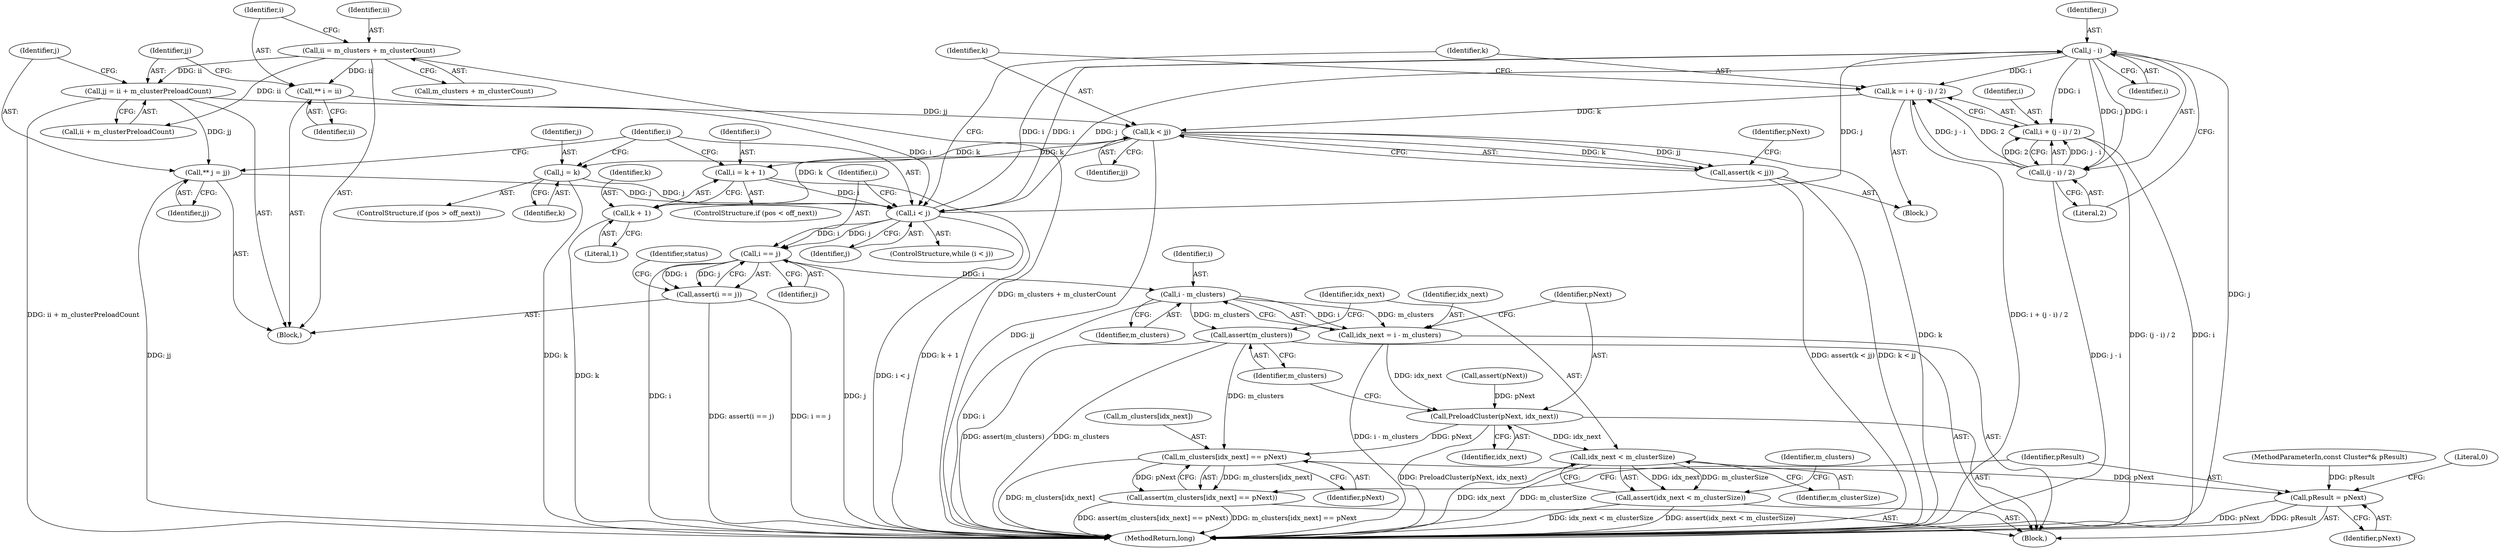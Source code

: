 digraph "1_Android_cc274e2abe8b2a6698a5c47d8aa4bb45f1f9538d_8@pointer" {
"1000543" [label="(Call,j - i)"];
"1000534" [label="(Call,i < j)"];
"1000574" [label="(Call,i = k + 1)"];
"1000548" [label="(Call,k < jj)"];
"1000538" [label="(Call,k = i + (j - i) / 2)"];
"1000543" [label="(Call,j - i)"];
"1000542" [label="(Call,(j - i) / 2)"];
"1000524" [label="(Call,jj = ii + m_clusterPreloadCount)"];
"1000515" [label="(Call,ii = m_clusters + m_clusterCount)"];
"1000521" [label="(Call,** i = ii)"];
"1000530" [label="(Call,** j = jj)"];
"1000584" [label="(Call,j = k)"];
"1000547" [label="(Call,assert(k < jj))"];
"1000576" [label="(Call,k + 1)"];
"1000540" [label="(Call,i + (j - i) / 2)"];
"1000595" [label="(Call,i == j)"];
"1000594" [label="(Call,assert(i == j))"];
"1000637" [label="(Call,i - m_clusters)"];
"1000635" [label="(Call,idx_next = i - m_clusters)"];
"1000640" [label="(Call,PreloadCluster(pNext, idx_next))"];
"1000646" [label="(Call,idx_next < m_clusterSize)"];
"1000645" [label="(Call,assert(idx_next < m_clusterSize))"];
"1000650" [label="(Call,m_clusters[idx_next] == pNext)"];
"1000649" [label="(Call,assert(m_clusters[idx_next] == pNext))"];
"1000655" [label="(Call,pResult = pNext)"];
"1000643" [label="(Call,assert(m_clusters))"];
"1000547" [label="(Call,assert(k < jj))"];
"1000647" [label="(Identifier,idx_next)"];
"1000639" [label="(Identifier,m_clusters)"];
"1000651" [label="(Call,m_clusters[idx_next])"];
"1000650" [label="(Call,m_clusters[idx_next] == pNext)"];
"1000646" [label="(Call,idx_next < m_clusterSize)"];
"1000597" [label="(Identifier,j)"];
"1000153" [label="(MethodParameterIn,const Cluster*& pResult)"];
"1000584" [label="(Call,j = k)"];
"1000544" [label="(Identifier,j)"];
"1000641" [label="(Identifier,pNext)"];
"1000541" [label="(Identifier,i)"];
"1000517" [label="(Call,m_clusters + m_clusterCount)"];
"1000640" [label="(Call,PreloadCluster(pNext, idx_next))"];
"1000656" [label="(Identifier,pResult)"];
"1000574" [label="(Call,i = k + 1)"];
"1000545" [label="(Identifier,i)"];
"1000516" [label="(Identifier,ii)"];
"1000542" [label="(Call,(j - i) / 2)"];
"1000535" [label="(Identifier,i)"];
"1000522" [label="(Identifier,i)"];
"1000552" [label="(Identifier,pNext)"];
"1000525" [label="(Identifier,jj)"];
"1000636" [label="(Identifier,idx_next)"];
"1000649" [label="(Call,assert(m_clusters[idx_next] == pNext))"];
"1000536" [label="(Identifier,j)"];
"1000659" [label="(Literal,0)"];
"1000645" [label="(Call,assert(idx_next < m_clusterSize))"];
"1000585" [label="(Identifier,j)"];
"1000543" [label="(Call,j - i)"];
"1000657" [label="(Identifier,pNext)"];
"1000515" [label="(Call,ii = m_clusters + m_clusterCount)"];
"1000532" [label="(Identifier,jj)"];
"1000539" [label="(Identifier,k)"];
"1000550" [label="(Identifier,jj)"];
"1000580" [label="(ControlStructure,if (pos > off_next))"];
"1000642" [label="(Identifier,idx_next)"];
"1000575" [label="(Identifier,i)"];
"1000546" [label="(Literal,2)"];
"1000624" [label="(Block,)"];
"1000644" [label="(Identifier,m_clusters)"];
"1000577" [label="(Identifier,k)"];
"1000524" [label="(Call,jj = ii + m_clusterPreloadCount)"];
"1000156" [label="(Block,)"];
"1000632" [label="(Call,assert(pNext))"];
"1000548" [label="(Call,k < jj)"];
"1000586" [label="(Identifier,k)"];
"1000655" [label="(Call,pResult = pNext)"];
"1000533" [label="(ControlStructure,while (i < j))"];
"1000531" [label="(Identifier,j)"];
"1000648" [label="(Identifier,m_clusterSize)"];
"1000652" [label="(Identifier,m_clusters)"];
"1000526" [label="(Call,ii + m_clusterPreloadCount)"];
"1000538" [label="(Call,k = i + (j - i) / 2)"];
"1000578" [label="(Literal,1)"];
"1000596" [label="(Identifier,i)"];
"1000537" [label="(Block,)"];
"1000635" [label="(Call,idx_next = i - m_clusters)"];
"1000654" [label="(Identifier,pNext)"];
"1000540" [label="(Call,i + (j - i) / 2)"];
"1000905" [label="(MethodReturn,long)"];
"1000549" [label="(Identifier,k)"];
"1000534" [label="(Call,i < j)"];
"1000576" [label="(Call,k + 1)"];
"1000530" [label="(Call,** j = jj)"];
"1000523" [label="(Identifier,ii)"];
"1000595" [label="(Call,i == j)"];
"1000601" [label="(Identifier,status)"];
"1000594" [label="(Call,assert(i == j))"];
"1000638" [label="(Identifier,i)"];
"1000643" [label="(Call,assert(m_clusters))"];
"1000521" [label="(Call,** i = ii)"];
"1000570" [label="(ControlStructure,if (pos < off_next))"];
"1000637" [label="(Call,i - m_clusters)"];
"1000543" -> "1000542"  [label="AST: "];
"1000543" -> "1000545"  [label="CFG: "];
"1000544" -> "1000543"  [label="AST: "];
"1000545" -> "1000543"  [label="AST: "];
"1000546" -> "1000543"  [label="CFG: "];
"1000543" -> "1000905"  [label="DDG: j"];
"1000543" -> "1000534"  [label="DDG: i"];
"1000543" -> "1000534"  [label="DDG: j"];
"1000543" -> "1000538"  [label="DDG: i"];
"1000543" -> "1000540"  [label="DDG: i"];
"1000543" -> "1000542"  [label="DDG: j"];
"1000543" -> "1000542"  [label="DDG: i"];
"1000534" -> "1000543"  [label="DDG: j"];
"1000534" -> "1000543"  [label="DDG: i"];
"1000534" -> "1000533"  [label="AST: "];
"1000534" -> "1000536"  [label="CFG: "];
"1000535" -> "1000534"  [label="AST: "];
"1000536" -> "1000534"  [label="AST: "];
"1000539" -> "1000534"  [label="CFG: "];
"1000596" -> "1000534"  [label="CFG: "];
"1000534" -> "1000905"  [label="DDG: i < j"];
"1000574" -> "1000534"  [label="DDG: i"];
"1000521" -> "1000534"  [label="DDG: i"];
"1000530" -> "1000534"  [label="DDG: j"];
"1000584" -> "1000534"  [label="DDG: j"];
"1000534" -> "1000595"  [label="DDG: i"];
"1000534" -> "1000595"  [label="DDG: j"];
"1000574" -> "1000570"  [label="AST: "];
"1000574" -> "1000576"  [label="CFG: "];
"1000575" -> "1000574"  [label="AST: "];
"1000576" -> "1000574"  [label="AST: "];
"1000535" -> "1000574"  [label="CFG: "];
"1000574" -> "1000905"  [label="DDG: k + 1"];
"1000548" -> "1000574"  [label="DDG: k"];
"1000548" -> "1000547"  [label="AST: "];
"1000548" -> "1000550"  [label="CFG: "];
"1000549" -> "1000548"  [label="AST: "];
"1000550" -> "1000548"  [label="AST: "];
"1000547" -> "1000548"  [label="CFG: "];
"1000548" -> "1000905"  [label="DDG: jj"];
"1000548" -> "1000905"  [label="DDG: k"];
"1000548" -> "1000547"  [label="DDG: k"];
"1000548" -> "1000547"  [label="DDG: jj"];
"1000538" -> "1000548"  [label="DDG: k"];
"1000524" -> "1000548"  [label="DDG: jj"];
"1000548" -> "1000576"  [label="DDG: k"];
"1000548" -> "1000584"  [label="DDG: k"];
"1000538" -> "1000537"  [label="AST: "];
"1000538" -> "1000540"  [label="CFG: "];
"1000539" -> "1000538"  [label="AST: "];
"1000540" -> "1000538"  [label="AST: "];
"1000549" -> "1000538"  [label="CFG: "];
"1000538" -> "1000905"  [label="DDG: i + (j - i) / 2"];
"1000542" -> "1000538"  [label="DDG: j - i"];
"1000542" -> "1000538"  [label="DDG: 2"];
"1000542" -> "1000540"  [label="AST: "];
"1000542" -> "1000546"  [label="CFG: "];
"1000546" -> "1000542"  [label="AST: "];
"1000540" -> "1000542"  [label="CFG: "];
"1000542" -> "1000905"  [label="DDG: j - i"];
"1000542" -> "1000540"  [label="DDG: j - i"];
"1000542" -> "1000540"  [label="DDG: 2"];
"1000524" -> "1000156"  [label="AST: "];
"1000524" -> "1000526"  [label="CFG: "];
"1000525" -> "1000524"  [label="AST: "];
"1000526" -> "1000524"  [label="AST: "];
"1000531" -> "1000524"  [label="CFG: "];
"1000524" -> "1000905"  [label="DDG: ii + m_clusterPreloadCount"];
"1000515" -> "1000524"  [label="DDG: ii"];
"1000524" -> "1000530"  [label="DDG: jj"];
"1000515" -> "1000156"  [label="AST: "];
"1000515" -> "1000517"  [label="CFG: "];
"1000516" -> "1000515"  [label="AST: "];
"1000517" -> "1000515"  [label="AST: "];
"1000522" -> "1000515"  [label="CFG: "];
"1000515" -> "1000905"  [label="DDG: m_clusters + m_clusterCount"];
"1000515" -> "1000521"  [label="DDG: ii"];
"1000515" -> "1000526"  [label="DDG: ii"];
"1000521" -> "1000156"  [label="AST: "];
"1000521" -> "1000523"  [label="CFG: "];
"1000522" -> "1000521"  [label="AST: "];
"1000523" -> "1000521"  [label="AST: "];
"1000525" -> "1000521"  [label="CFG: "];
"1000530" -> "1000156"  [label="AST: "];
"1000530" -> "1000532"  [label="CFG: "];
"1000531" -> "1000530"  [label="AST: "];
"1000532" -> "1000530"  [label="AST: "];
"1000535" -> "1000530"  [label="CFG: "];
"1000530" -> "1000905"  [label="DDG: jj"];
"1000584" -> "1000580"  [label="AST: "];
"1000584" -> "1000586"  [label="CFG: "];
"1000585" -> "1000584"  [label="AST: "];
"1000586" -> "1000584"  [label="AST: "];
"1000535" -> "1000584"  [label="CFG: "];
"1000584" -> "1000905"  [label="DDG: k"];
"1000547" -> "1000537"  [label="AST: "];
"1000552" -> "1000547"  [label="CFG: "];
"1000547" -> "1000905"  [label="DDG: k < jj"];
"1000547" -> "1000905"  [label="DDG: assert(k < jj)"];
"1000576" -> "1000578"  [label="CFG: "];
"1000577" -> "1000576"  [label="AST: "];
"1000578" -> "1000576"  [label="AST: "];
"1000576" -> "1000905"  [label="DDG: k"];
"1000541" -> "1000540"  [label="AST: "];
"1000540" -> "1000905"  [label="DDG: (j - i) / 2"];
"1000540" -> "1000905"  [label="DDG: i"];
"1000595" -> "1000594"  [label="AST: "];
"1000595" -> "1000597"  [label="CFG: "];
"1000596" -> "1000595"  [label="AST: "];
"1000597" -> "1000595"  [label="AST: "];
"1000594" -> "1000595"  [label="CFG: "];
"1000595" -> "1000905"  [label="DDG: j"];
"1000595" -> "1000905"  [label="DDG: i"];
"1000595" -> "1000594"  [label="DDG: i"];
"1000595" -> "1000594"  [label="DDG: j"];
"1000595" -> "1000637"  [label="DDG: i"];
"1000594" -> "1000156"  [label="AST: "];
"1000601" -> "1000594"  [label="CFG: "];
"1000594" -> "1000905"  [label="DDG: i == j"];
"1000594" -> "1000905"  [label="DDG: assert(i == j)"];
"1000637" -> "1000635"  [label="AST: "];
"1000637" -> "1000639"  [label="CFG: "];
"1000638" -> "1000637"  [label="AST: "];
"1000639" -> "1000637"  [label="AST: "];
"1000635" -> "1000637"  [label="CFG: "];
"1000637" -> "1000905"  [label="DDG: i"];
"1000637" -> "1000635"  [label="DDG: i"];
"1000637" -> "1000635"  [label="DDG: m_clusters"];
"1000637" -> "1000643"  [label="DDG: m_clusters"];
"1000635" -> "1000624"  [label="AST: "];
"1000636" -> "1000635"  [label="AST: "];
"1000641" -> "1000635"  [label="CFG: "];
"1000635" -> "1000905"  [label="DDG: i - m_clusters"];
"1000635" -> "1000640"  [label="DDG: idx_next"];
"1000640" -> "1000624"  [label="AST: "];
"1000640" -> "1000642"  [label="CFG: "];
"1000641" -> "1000640"  [label="AST: "];
"1000642" -> "1000640"  [label="AST: "];
"1000644" -> "1000640"  [label="CFG: "];
"1000640" -> "1000905"  [label="DDG: PreloadCluster(pNext, idx_next)"];
"1000632" -> "1000640"  [label="DDG: pNext"];
"1000640" -> "1000646"  [label="DDG: idx_next"];
"1000640" -> "1000650"  [label="DDG: pNext"];
"1000646" -> "1000645"  [label="AST: "];
"1000646" -> "1000648"  [label="CFG: "];
"1000647" -> "1000646"  [label="AST: "];
"1000648" -> "1000646"  [label="AST: "];
"1000645" -> "1000646"  [label="CFG: "];
"1000646" -> "1000905"  [label="DDG: idx_next"];
"1000646" -> "1000905"  [label="DDG: m_clusterSize"];
"1000646" -> "1000645"  [label="DDG: idx_next"];
"1000646" -> "1000645"  [label="DDG: m_clusterSize"];
"1000645" -> "1000624"  [label="AST: "];
"1000652" -> "1000645"  [label="CFG: "];
"1000645" -> "1000905"  [label="DDG: idx_next < m_clusterSize"];
"1000645" -> "1000905"  [label="DDG: assert(idx_next < m_clusterSize)"];
"1000650" -> "1000649"  [label="AST: "];
"1000650" -> "1000654"  [label="CFG: "];
"1000651" -> "1000650"  [label="AST: "];
"1000654" -> "1000650"  [label="AST: "];
"1000649" -> "1000650"  [label="CFG: "];
"1000650" -> "1000905"  [label="DDG: m_clusters[idx_next]"];
"1000650" -> "1000649"  [label="DDG: m_clusters[idx_next]"];
"1000650" -> "1000649"  [label="DDG: pNext"];
"1000643" -> "1000650"  [label="DDG: m_clusters"];
"1000650" -> "1000655"  [label="DDG: pNext"];
"1000649" -> "1000624"  [label="AST: "];
"1000656" -> "1000649"  [label="CFG: "];
"1000649" -> "1000905"  [label="DDG: m_clusters[idx_next] == pNext"];
"1000649" -> "1000905"  [label="DDG: assert(m_clusters[idx_next] == pNext)"];
"1000655" -> "1000624"  [label="AST: "];
"1000655" -> "1000657"  [label="CFG: "];
"1000656" -> "1000655"  [label="AST: "];
"1000657" -> "1000655"  [label="AST: "];
"1000659" -> "1000655"  [label="CFG: "];
"1000655" -> "1000905"  [label="DDG: pResult"];
"1000655" -> "1000905"  [label="DDG: pNext"];
"1000153" -> "1000655"  [label="DDG: pResult"];
"1000643" -> "1000624"  [label="AST: "];
"1000643" -> "1000644"  [label="CFG: "];
"1000644" -> "1000643"  [label="AST: "];
"1000647" -> "1000643"  [label="CFG: "];
"1000643" -> "1000905"  [label="DDG: assert(m_clusters)"];
"1000643" -> "1000905"  [label="DDG: m_clusters"];
}
